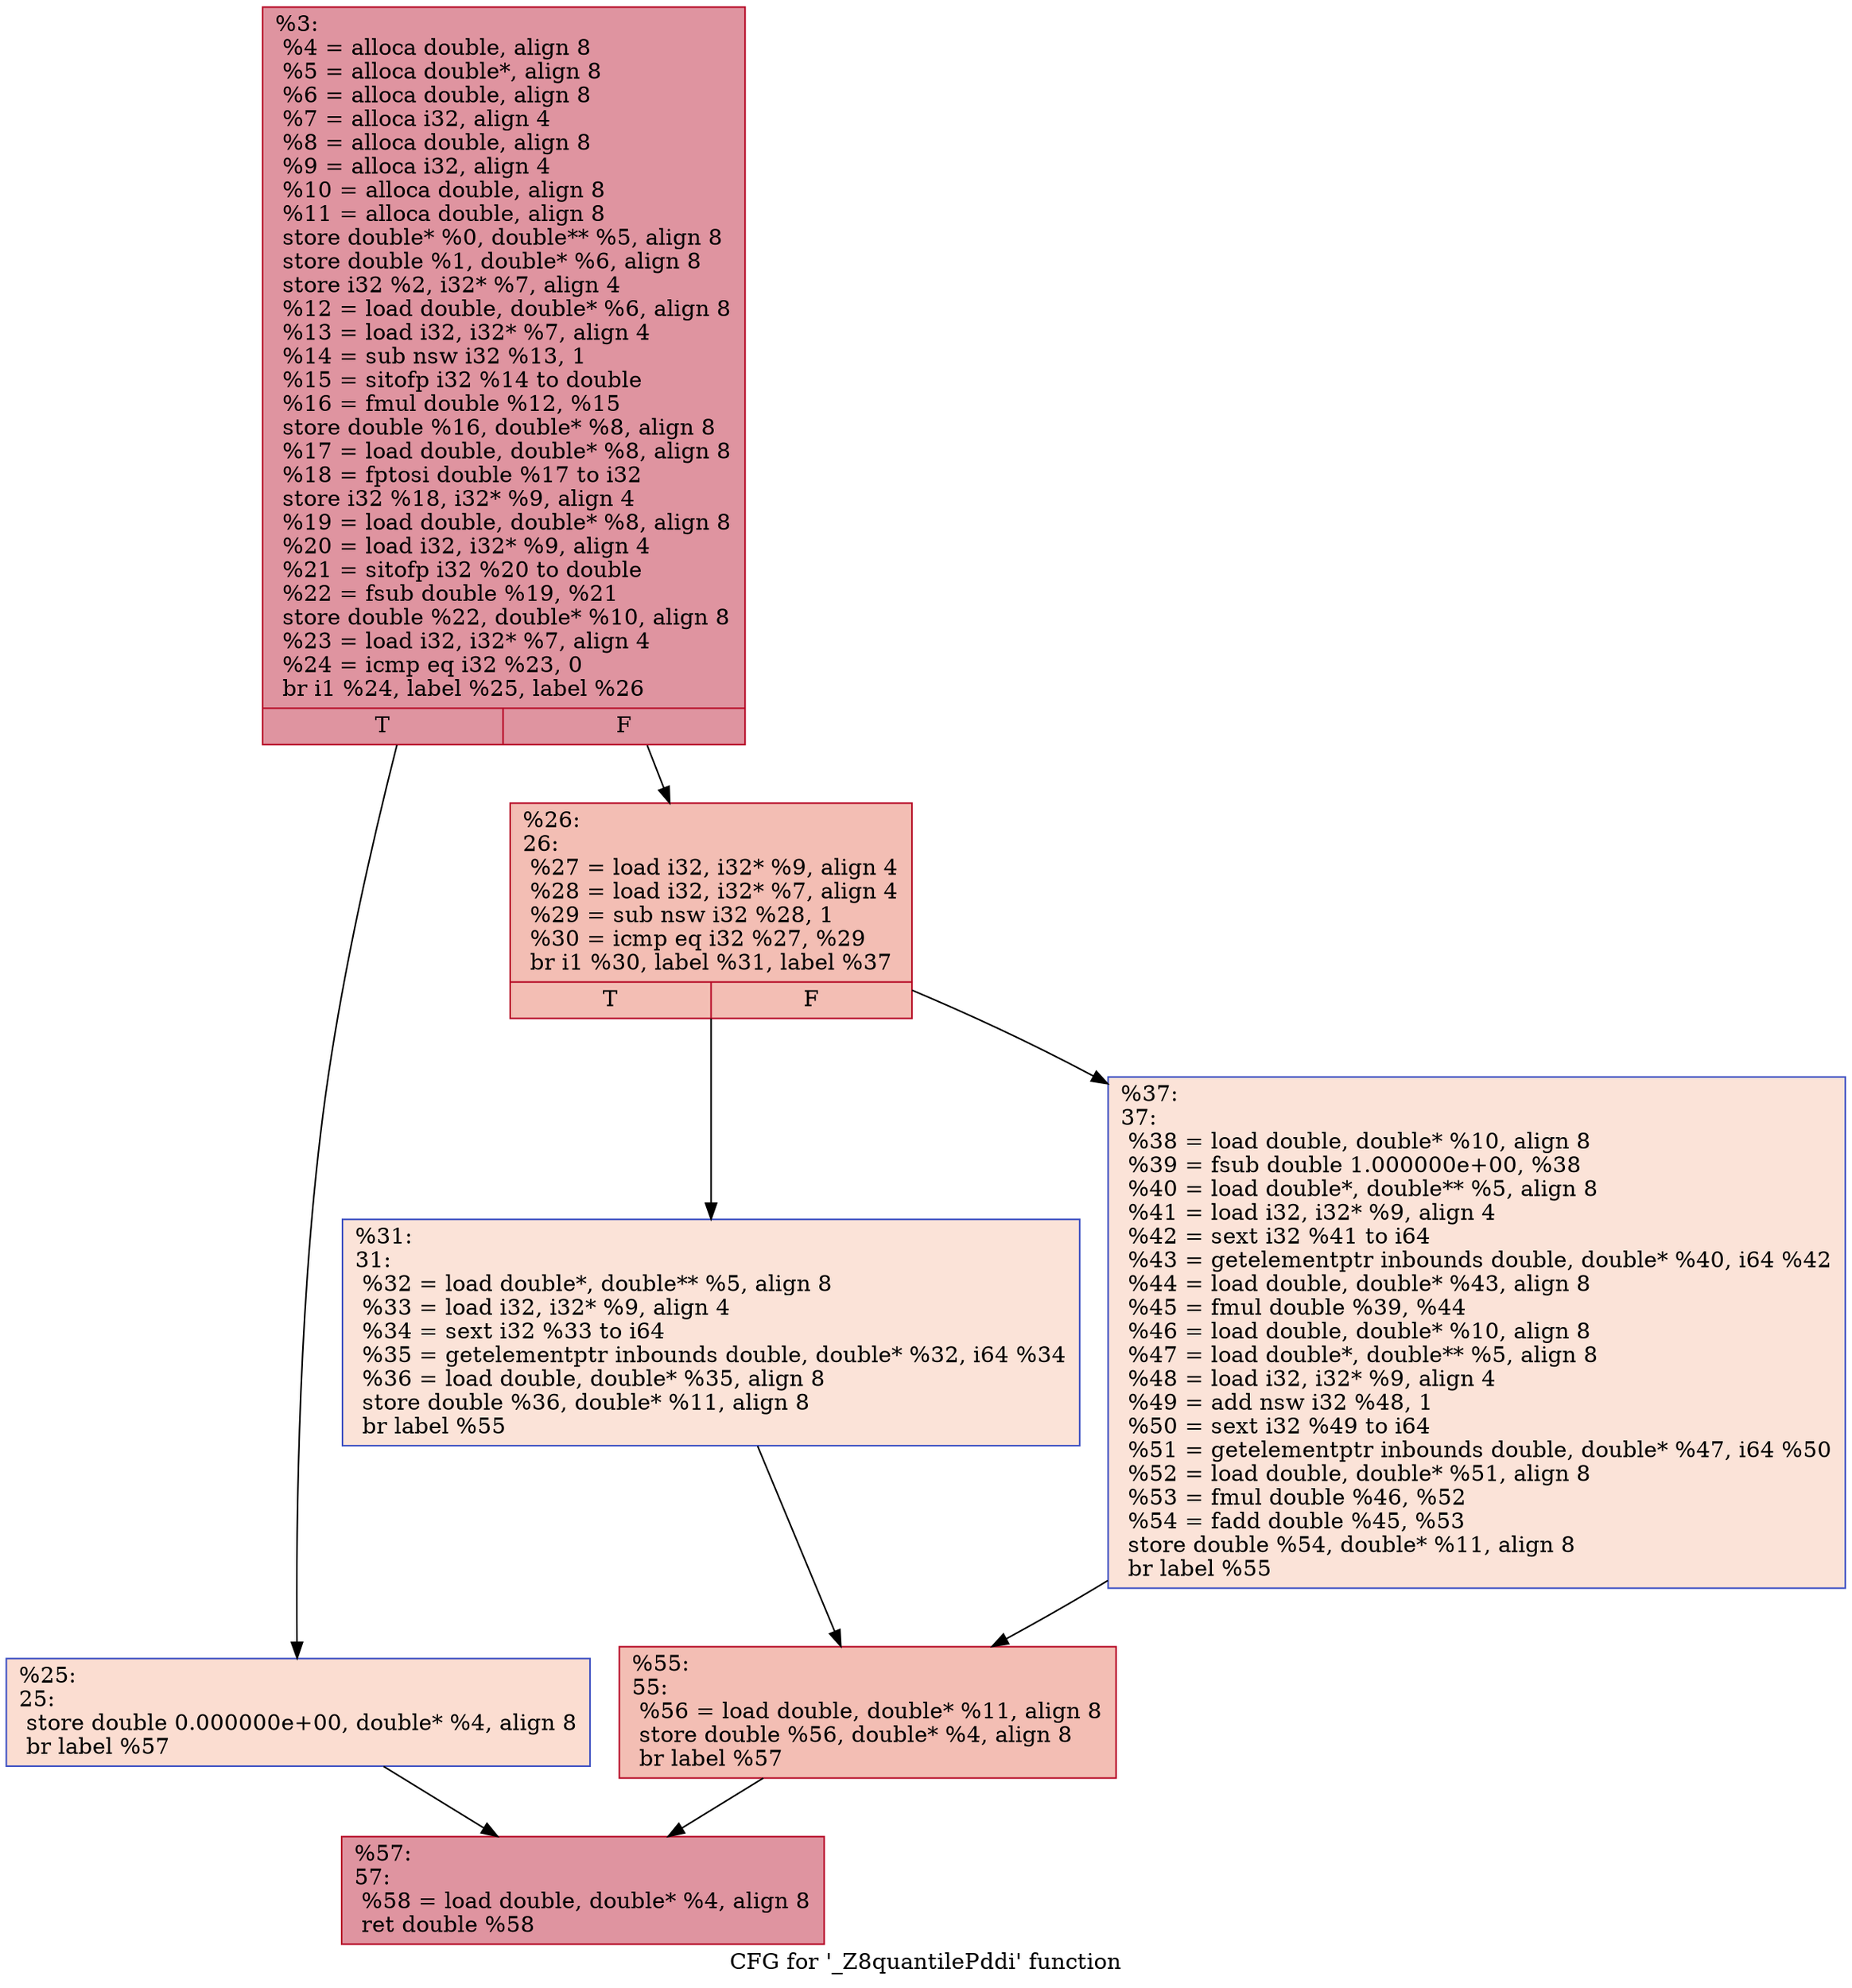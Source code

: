 digraph "CFG for '_Z8quantilePddi' function" {
	label="CFG for '_Z8quantilePddi' function";

	1 [shape=record,color="#b70d28ff", style=filled, fillcolor="#b70d2870",label="{%3:\l  %4 = alloca double, align 8\l  %5 = alloca double*, align 8\l  %6 = alloca double, align 8\l  %7 = alloca i32, align 4\l  %8 = alloca double, align 8\l  %9 = alloca i32, align 4\l  %10 = alloca double, align 8\l  %11 = alloca double, align 8\l  store double* %0, double** %5, align 8\l  store double %1, double* %6, align 8\l  store i32 %2, i32* %7, align 4\l  %12 = load double, double* %6, align 8\l  %13 = load i32, i32* %7, align 4\l  %14 = sub nsw i32 %13, 1\l  %15 = sitofp i32 %14 to double\l  %16 = fmul double %12, %15\l  store double %16, double* %8, align 8\l  %17 = load double, double* %8, align 8\l  %18 = fptosi double %17 to i32\l  store i32 %18, i32* %9, align 4\l  %19 = load double, double* %8, align 8\l  %20 = load i32, i32* %9, align 4\l  %21 = sitofp i32 %20 to double\l  %22 = fsub double %19, %21\l  store double %22, double* %10, align 8\l  %23 = load i32, i32* %7, align 4\l  %24 = icmp eq i32 %23, 0\l  br i1 %24, label %25, label %26\l|{<s0>T|<s1>F}}"];
	1 -> 2;
	1 -> 3;
	2 [shape=record,color="#3d50c3ff", style=filled, fillcolor="#f7b39670",label="{%25:\l25:                                               \l  store double 0.000000e+00, double* %4, align 8\l  br label %57\l}"];
	2 -> 4;
	3 [shape=record,color="#b70d28ff", style=filled, fillcolor="#e36c5570",label="{%26:\l26:                                               \l  %27 = load i32, i32* %9, align 4\l  %28 = load i32, i32* %7, align 4\l  %29 = sub nsw i32 %28, 1\l  %30 = icmp eq i32 %27, %29\l  br i1 %30, label %31, label %37\l|{<s0>T|<s1>F}}"];
	3 -> 5;
	3 -> 6;
	5 [shape=record,color="#3d50c3ff", style=filled, fillcolor="#f6bfa670",label="{%31:\l31:                                               \l  %32 = load double*, double** %5, align 8\l  %33 = load i32, i32* %9, align 4\l  %34 = sext i32 %33 to i64\l  %35 = getelementptr inbounds double, double* %32, i64 %34\l  %36 = load double, double* %35, align 8\l  store double %36, double* %11, align 8\l  br label %55\l}"];
	5 -> 7;
	6 [shape=record,color="#3d50c3ff", style=filled, fillcolor="#f6bfa670",label="{%37:\l37:                                               \l  %38 = load double, double* %10, align 8\l  %39 = fsub double 1.000000e+00, %38\l  %40 = load double*, double** %5, align 8\l  %41 = load i32, i32* %9, align 4\l  %42 = sext i32 %41 to i64\l  %43 = getelementptr inbounds double, double* %40, i64 %42\l  %44 = load double, double* %43, align 8\l  %45 = fmul double %39, %44\l  %46 = load double, double* %10, align 8\l  %47 = load double*, double** %5, align 8\l  %48 = load i32, i32* %9, align 4\l  %49 = add nsw i32 %48, 1\l  %50 = sext i32 %49 to i64\l  %51 = getelementptr inbounds double, double* %47, i64 %50\l  %52 = load double, double* %51, align 8\l  %53 = fmul double %46, %52\l  %54 = fadd double %45, %53\l  store double %54, double* %11, align 8\l  br label %55\l}"];
	6 -> 7;
	7 [shape=record,color="#b70d28ff", style=filled, fillcolor="#e36c5570",label="{%55:\l55:                                               \l  %56 = load double, double* %11, align 8\l  store double %56, double* %4, align 8\l  br label %57\l}"];
	7 -> 4;
	4 [shape=record,color="#b70d28ff", style=filled, fillcolor="#b70d2870",label="{%57:\l57:                                               \l  %58 = load double, double* %4, align 8\l  ret double %58\l}"];
}
